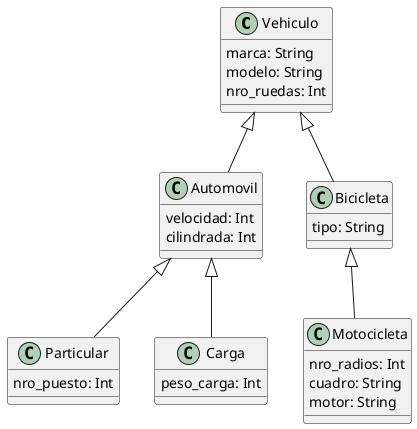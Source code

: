 @startuml "ControlVehiculos"


class Vehiculo{
  marca: String
  modelo: String
  nro_ruedas: Int
}

class Automovil{
  velocidad: Int 
  cilindrada: Int
}

class Particular{
  nro_puesto: Int 
}
class Carga{
  peso_carga: Int 
}

class Bicicleta{
  tipo: String
}

class Motocicleta{
  nro_radios: Int
  cuadro: String
  motor: String
}

Vehiculo <|-- Automovil
Automovil <|-- Particular
Automovil <|-- Carga
Vehiculo <|-- Bicicleta
Bicicleta <|-- Motocicleta
@enduml